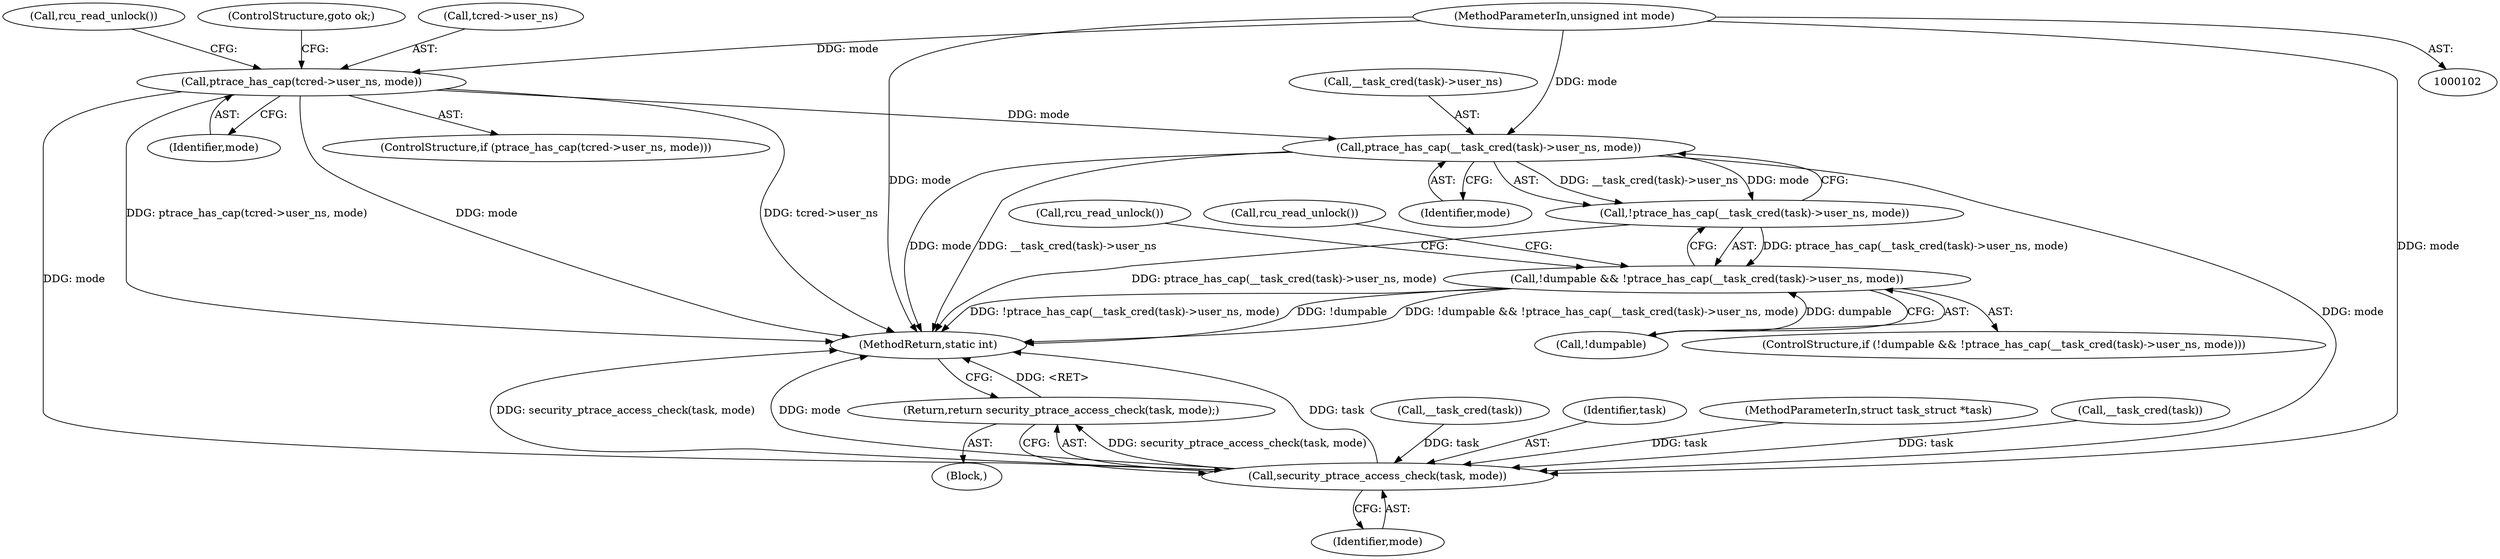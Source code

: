 digraph "0_linux_d049f74f2dbe71354d43d393ac3a188947811348@pointer" {
"1000176" [label="(Call,ptrace_has_cap(tcred->user_ns, mode))"];
"1000104" [label="(MethodParameterIn,unsigned int mode)"];
"1000205" [label="(Call,ptrace_has_cap(__task_cred(task)->user_ns, mode))"];
"1000204" [label="(Call,!ptrace_has_cap(__task_cred(task)->user_ns, mode))"];
"1000201" [label="(Call,!dumpable && !ptrace_has_cap(__task_cred(task)->user_ns, mode))"];
"1000218" [label="(Call,security_ptrace_access_check(task, mode))"];
"1000217" [label="(Return,return security_ptrace_access_check(task, mode);)"];
"1000204" [label="(Call,!ptrace_has_cap(__task_cred(task)->user_ns, mode))"];
"1000124" [label="(Call,__task_cred(task))"];
"1000177" [label="(Call,tcred->user_ns)"];
"1000220" [label="(Identifier,mode)"];
"1000218" [label="(Call,security_ptrace_access_check(task, mode))"];
"1000200" [label="(ControlStructure,if (!dumpable && !ptrace_has_cap(__task_cred(task)->user_ns, mode)))"];
"1000210" [label="(Identifier,mode)"];
"1000212" [label="(Call,rcu_read_unlock())"];
"1000182" [label="(Call,rcu_read_unlock())"];
"1000105" [label="(Block,)"];
"1000219" [label="(Identifier,task)"];
"1000217" [label="(Return,return security_ptrace_access_check(task, mode);)"];
"1000205" [label="(Call,ptrace_has_cap(__task_cred(task)->user_ns, mode))"];
"1000201" [label="(Call,!dumpable && !ptrace_has_cap(__task_cred(task)->user_ns, mode))"];
"1000176" [label="(Call,ptrace_has_cap(tcred->user_ns, mode))"];
"1000103" [label="(MethodParameterIn,struct task_struct *task)"];
"1000221" [label="(MethodReturn,static int)"];
"1000206" [label="(Call,__task_cred(task)->user_ns)"];
"1000175" [label="(ControlStructure,if (ptrace_has_cap(tcred->user_ns, mode)))"];
"1000180" [label="(Identifier,mode)"];
"1000216" [label="(Call,rcu_read_unlock())"];
"1000181" [label="(ControlStructure,goto ok;)"];
"1000202" [label="(Call,!dumpable)"];
"1000104" [label="(MethodParameterIn,unsigned int mode)"];
"1000207" [label="(Call,__task_cred(task))"];
"1000176" -> "1000175"  [label="AST: "];
"1000176" -> "1000180"  [label="CFG: "];
"1000177" -> "1000176"  [label="AST: "];
"1000180" -> "1000176"  [label="AST: "];
"1000181" -> "1000176"  [label="CFG: "];
"1000182" -> "1000176"  [label="CFG: "];
"1000176" -> "1000221"  [label="DDG: mode"];
"1000176" -> "1000221"  [label="DDG: ptrace_has_cap(tcred->user_ns, mode)"];
"1000176" -> "1000221"  [label="DDG: tcred->user_ns"];
"1000104" -> "1000176"  [label="DDG: mode"];
"1000176" -> "1000205"  [label="DDG: mode"];
"1000176" -> "1000218"  [label="DDG: mode"];
"1000104" -> "1000102"  [label="AST: "];
"1000104" -> "1000221"  [label="DDG: mode"];
"1000104" -> "1000205"  [label="DDG: mode"];
"1000104" -> "1000218"  [label="DDG: mode"];
"1000205" -> "1000204"  [label="AST: "];
"1000205" -> "1000210"  [label="CFG: "];
"1000206" -> "1000205"  [label="AST: "];
"1000210" -> "1000205"  [label="AST: "];
"1000204" -> "1000205"  [label="CFG: "];
"1000205" -> "1000221"  [label="DDG: mode"];
"1000205" -> "1000221"  [label="DDG: __task_cred(task)->user_ns"];
"1000205" -> "1000204"  [label="DDG: __task_cred(task)->user_ns"];
"1000205" -> "1000204"  [label="DDG: mode"];
"1000205" -> "1000218"  [label="DDG: mode"];
"1000204" -> "1000201"  [label="AST: "];
"1000201" -> "1000204"  [label="CFG: "];
"1000204" -> "1000221"  [label="DDG: ptrace_has_cap(__task_cred(task)->user_ns, mode)"];
"1000204" -> "1000201"  [label="DDG: ptrace_has_cap(__task_cred(task)->user_ns, mode)"];
"1000201" -> "1000200"  [label="AST: "];
"1000201" -> "1000202"  [label="CFG: "];
"1000202" -> "1000201"  [label="AST: "];
"1000212" -> "1000201"  [label="CFG: "];
"1000216" -> "1000201"  [label="CFG: "];
"1000201" -> "1000221"  [label="DDG: !dumpable && !ptrace_has_cap(__task_cred(task)->user_ns, mode)"];
"1000201" -> "1000221"  [label="DDG: !dumpable"];
"1000201" -> "1000221"  [label="DDG: !ptrace_has_cap(__task_cred(task)->user_ns, mode)"];
"1000202" -> "1000201"  [label="DDG: dumpable"];
"1000218" -> "1000217"  [label="AST: "];
"1000218" -> "1000220"  [label="CFG: "];
"1000219" -> "1000218"  [label="AST: "];
"1000220" -> "1000218"  [label="AST: "];
"1000217" -> "1000218"  [label="CFG: "];
"1000218" -> "1000221"  [label="DDG: task"];
"1000218" -> "1000221"  [label="DDG: security_ptrace_access_check(task, mode)"];
"1000218" -> "1000221"  [label="DDG: mode"];
"1000218" -> "1000217"  [label="DDG: security_ptrace_access_check(task, mode)"];
"1000124" -> "1000218"  [label="DDG: task"];
"1000207" -> "1000218"  [label="DDG: task"];
"1000103" -> "1000218"  [label="DDG: task"];
"1000217" -> "1000105"  [label="AST: "];
"1000221" -> "1000217"  [label="CFG: "];
"1000217" -> "1000221"  [label="DDG: <RET>"];
}
